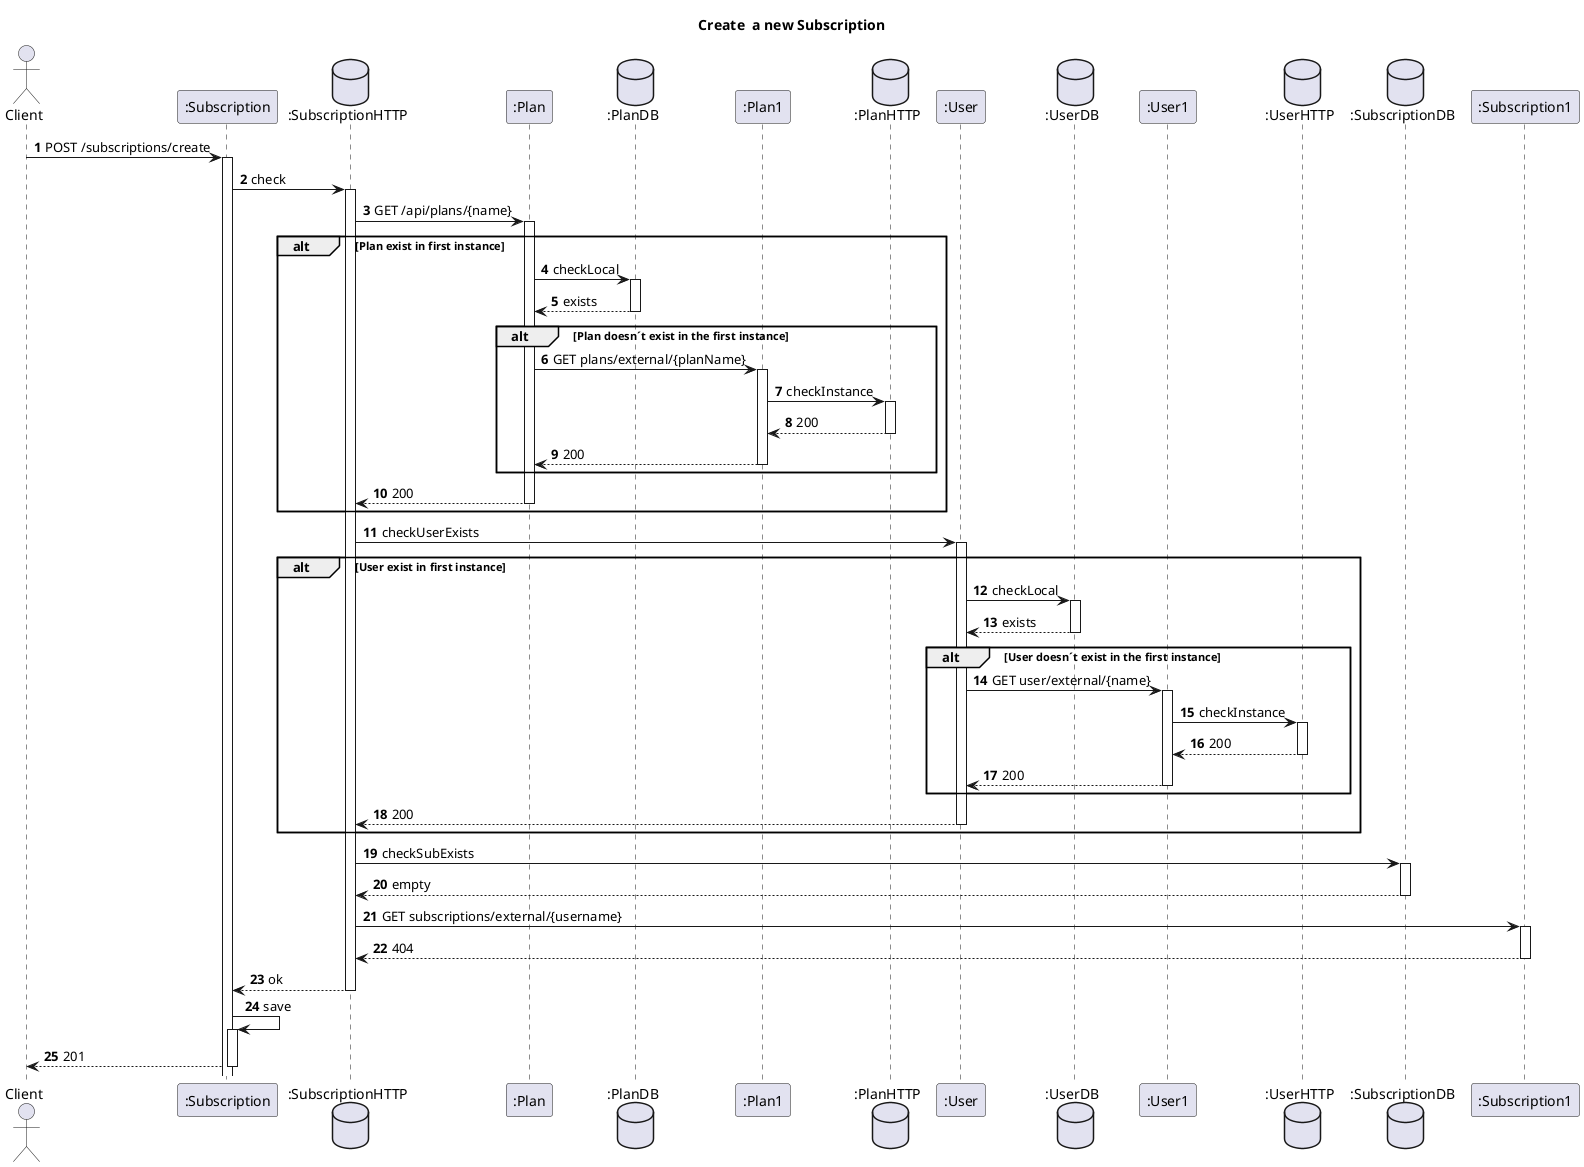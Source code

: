 @startuml
'https://plantuml.com/sequence-diagram
autoactivate on
autonumber
title  Create  a new Subscription

autonumber

actor "Client" as Ac
participant ":Subscription" as Auth
database ":SubscriptionHTTP" as SHTTP
participant ":Plan" as Plan
database ":PlanDB" as PDB
participant ":Plan1" as Plan1
database ":PlanHTTP" as PHTTP
participant ":User" as User
database ":UserDB" as UDB
participant ":User1" as User1
database ":UserHTTP" as UHTTP
database ":SubscriptionDB" as SDB
participant ":Subscription1" as Serv


Ac->Auth: POST /subscriptions/create
Auth->SHTTP: check
SHTTP->Plan:GET /api/plans/{name}
alt Plan exist in first instance
Plan->PDB:checkLocal
PDB-->Plan:exists
alt Plan doesn´t exist in the first instance
Plan->Plan1:GET plans/external/{planName}
Plan1->PHTTP:checkInstance
PHTTP-->Plan1:200
Plan1-->Plan:200
end
Plan-->SHTTP:200
end
SHTTP->User:checkUserExists
alt User exist in first instance
User->UDB:checkLocal
UDB-->User:exists
alt User doesn´t exist in the first instance
User->User1:GET user/external/{name}
User1->UHTTP:checkInstance
UHTTP-->User1:200
User1-->User:200
end
User-->SHTTP:200

end
SHTTP->SDB:checkSubExists
SDB-->SHTTP:empty
SHTTP->Serv:GET subscriptions/external/{username}
Serv-->SHTTP:404
SHTTP-->Auth:ok
Auth->Auth:save
Auth-->Ac:201
@enduml